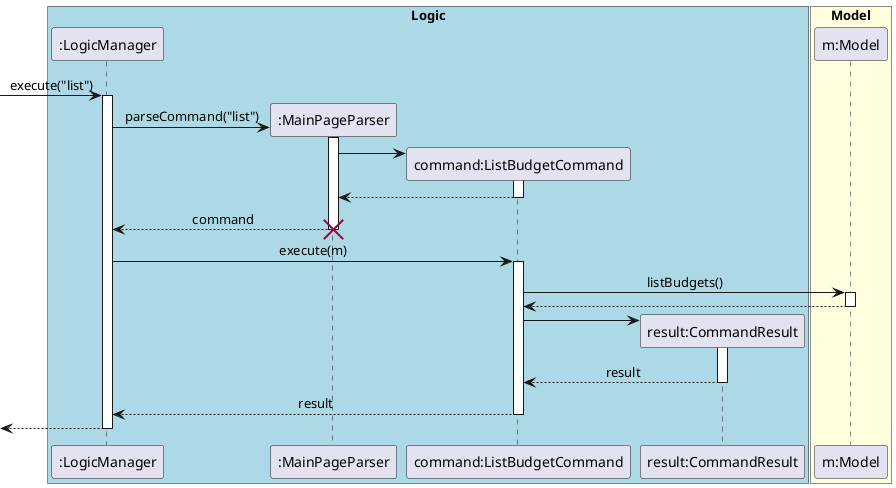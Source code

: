@startuml
skinparam Sequence {
    MessageAlign center
}
box "Logic" #LightBlue
participant ":LogicManager" as LM
participant ":MainPageParser" as MPP
participant "command:ListBudgetCommand" as LBC
participant "result:CommandResult" as CR
end box

box "Model" #LightYellow
participant "m:Model" as M
end box

[-> LM : execute("list")
activate LM
create MPP
LM -> MPP : parseCommand("list")
activate MPP

create LBC
MPP -> LBC
activate LBC
MPP <-- LBC
deactivate LBC
LM <-- MPP : command
destroy MPP

deactivate MPP
LM -> LBC : execute(m)
activate LBC

LBC -> M : listBudgets()
activate M
LBC <-- M
deactivate M

create CR
LBC -> CR
activate CR
LBC <-- CR : result
deactivate CR

LM <-- LBC : result
deactivate LBC

[<-- LM
deactivate LM

@enduml
